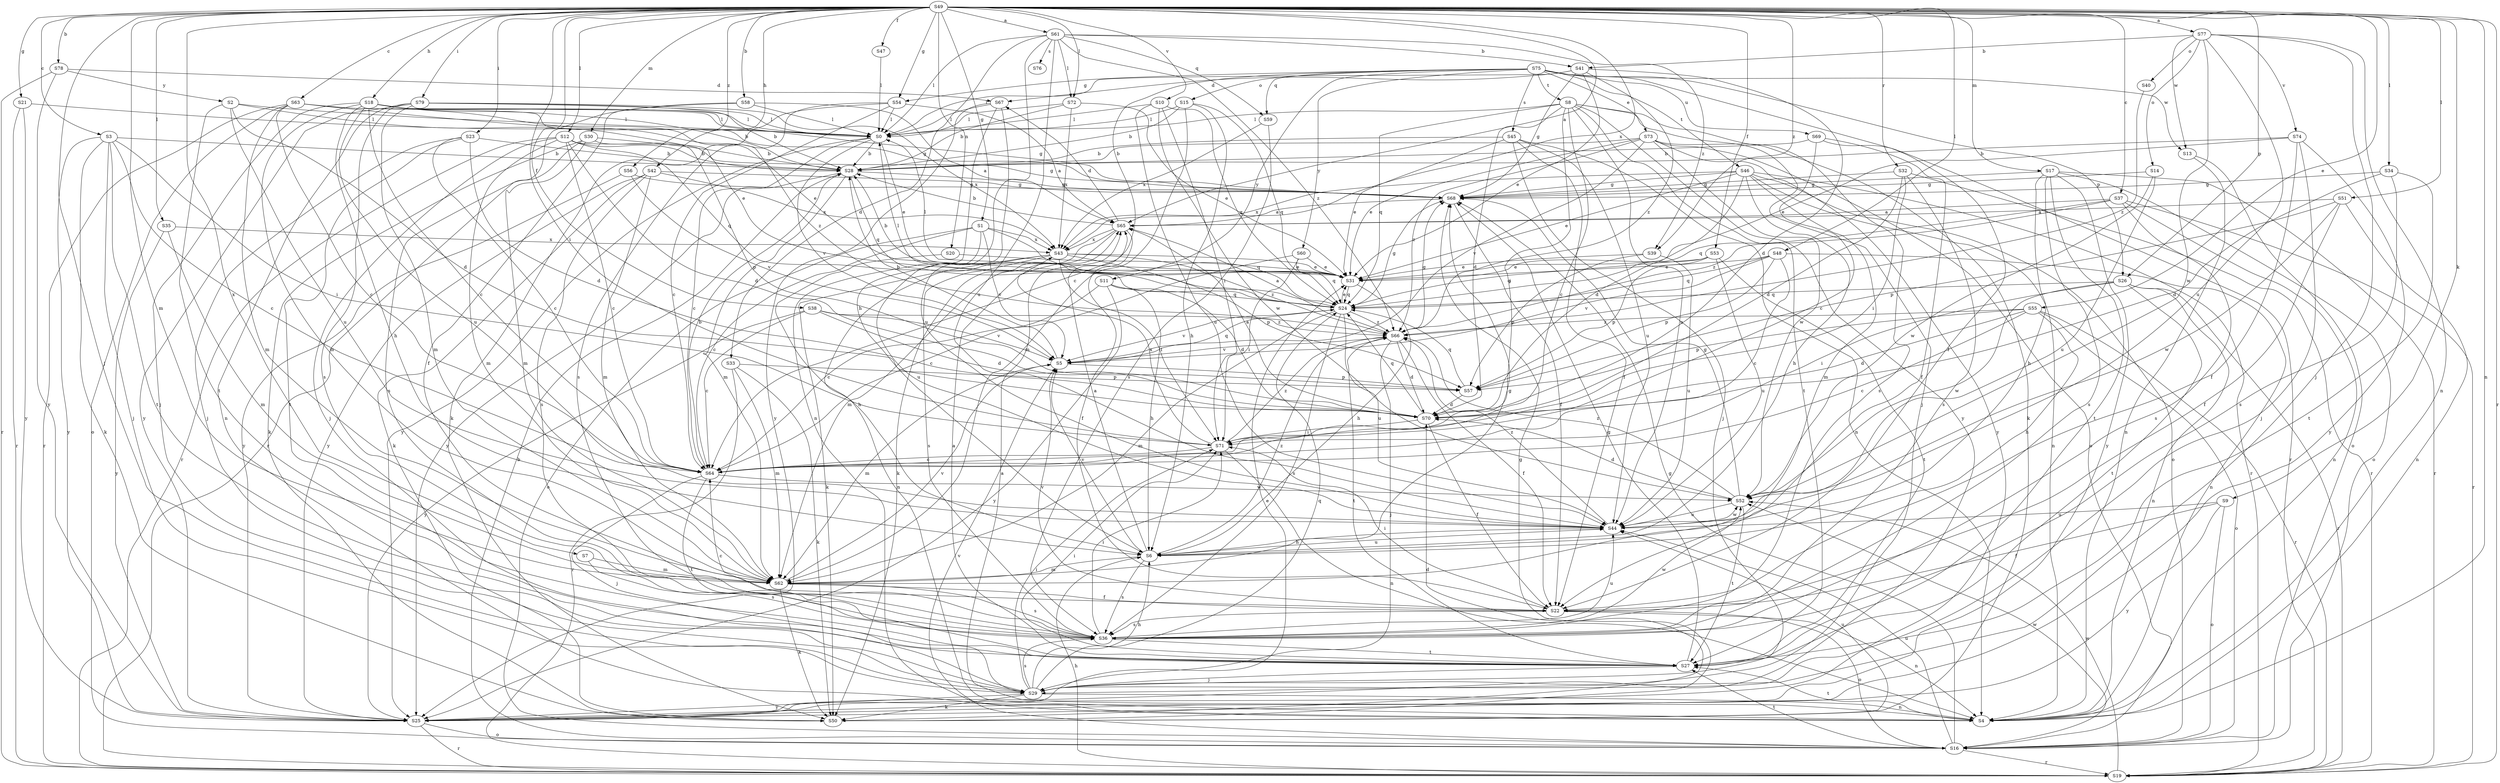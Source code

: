 strict digraph  {
S49;
S75;
S77;
S61;
S65;
S78;
S58;
S41;
S28;
S3;
S37;
S63;
S64;
S33;
S67;
S70;
S55;
S73;
S31;
S47;
S38;
S53;
S22;
S21;
S1;
S54;
S68;
S18;
S42;
S6;
S79;
S23;
S71;
S29;
S9;
S50;
S48;
S51;
S35;
S12;
S34;
S72;
S0;
S30;
S17;
S62;
S20;
S4;
S15;
S40;
S14;
S16;
S26;
S57;
S59;
S24;
S32;
S19;
S45;
S76;
S36;
S8;
S46;
S27;
S69;
S44;
S10;
S74;
S5;
S13;
S52;
S7;
S43;
S60;
S11;
S2;
S25;
S56;
S39;
S66;
S49 -> S77  [label=a];
S49 -> S61  [label=a];
S49 -> S65  [label=a];
S49 -> S78  [label=b];
S49 -> S58  [label=b];
S49 -> S3  [label=c];
S49 -> S37  [label=c];
S49 -> S63  [label=c];
S49 -> S55  [label=e];
S49 -> S47  [label=f];
S49 -> S38  [label=f];
S49 -> S53  [label=f];
S49 -> S21  [label=g];
S49 -> S1  [label=g];
S49 -> S54  [label=g];
S49 -> S18  [label=h];
S49 -> S42  [label=h];
S49 -> S79  [label=i];
S49 -> S23  [label=i];
S49 -> S71  [label=i];
S49 -> S29  [label=j];
S49 -> S9  [label=k];
S49 -> S48  [label=l];
S49 -> S51  [label=l];
S49 -> S35  [label=l];
S49 -> S12  [label=l];
S49 -> S34  [label=l];
S49 -> S72  [label=l];
S49 -> S30  [label=m];
S49 -> S17  [label=m];
S49 -> S62  [label=m];
S49 -> S20  [label=n];
S49 -> S4  [label=n];
S49 -> S26  [label=p];
S49 -> S32  [label=r];
S49 -> S19  [label=r];
S49 -> S10  [label=v];
S49 -> S7  [label=x];
S49 -> S43  [label=x];
S49 -> S56  [label=z];
S49 -> S39  [label=z];
S75 -> S64  [label=c];
S75 -> S73  [label=e];
S75 -> S22  [label=f];
S75 -> S54  [label=g];
S75 -> S15  [label=o];
S75 -> S26  [label=p];
S75 -> S59  [label=q];
S75 -> S45  [label=s];
S75 -> S8  [label=t];
S75 -> S46  [label=t];
S75 -> S69  [label=u];
S75 -> S13  [label=w];
S75 -> S60  [label=y];
S75 -> S11  [label=y];
S77 -> S41  [label=b];
S77 -> S29  [label=j];
S77 -> S4  [label=n];
S77 -> S40  [label=o];
S77 -> S14  [label=o];
S77 -> S44  [label=u];
S77 -> S74  [label=v];
S77 -> S13  [label=w];
S77 -> S52  [label=w];
S61 -> S41  [label=b];
S61 -> S33  [label=d];
S61 -> S6  [label=h];
S61 -> S72  [label=l];
S61 -> S0  [label=l];
S61 -> S59  [label=q];
S61 -> S76  [label=s];
S61 -> S44  [label=u];
S61 -> S39  [label=z];
S61 -> S66  [label=z];
S65 -> S28  [label=b];
S65 -> S67  [label=d];
S65 -> S22  [label=f];
S65 -> S50  [label=k];
S65 -> S62  [label=m];
S65 -> S43  [label=x];
S78 -> S67  [label=d];
S78 -> S19  [label=r];
S78 -> S2  [label=y];
S78 -> S25  [label=y];
S58 -> S65  [label=a];
S58 -> S22  [label=f];
S58 -> S0  [label=l];
S58 -> S19  [label=r];
S41 -> S67  [label=d];
S41 -> S70  [label=d];
S41 -> S31  [label=e];
S41 -> S68  [label=g];
S41 -> S0  [label=l];
S41 -> S66  [label=z];
S28 -> S68  [label=g];
S28 -> S62  [label=m];
S28 -> S24  [label=q];
S28 -> S25  [label=y];
S3 -> S28  [label=b];
S3 -> S64  [label=c];
S3 -> S71  [label=i];
S3 -> S29  [label=j];
S3 -> S50  [label=k];
S3 -> S27  [label=t];
S3 -> S25  [label=y];
S37 -> S65  [label=a];
S37 -> S4  [label=n];
S37 -> S24  [label=q];
S37 -> S19  [label=r];
S37 -> S36  [label=s];
S37 -> S66  [label=z];
S63 -> S64  [label=c];
S63 -> S31  [label=e];
S63 -> S68  [label=g];
S63 -> S0  [label=l];
S63 -> S62  [label=m];
S63 -> S16  [label=o];
S63 -> S19  [label=r];
S64 -> S28  [label=b];
S64 -> S29  [label=j];
S64 -> S27  [label=t];
S64 -> S52  [label=w];
S33 -> S50  [label=k];
S33 -> S62  [label=m];
S33 -> S57  [label=p];
S33 -> S19  [label=r];
S67 -> S0  [label=l];
S67 -> S4  [label=n];
S67 -> S44  [label=u];
S67 -> S25  [label=y];
S70 -> S65  [label=a];
S70 -> S22  [label=f];
S70 -> S71  [label=i];
S70 -> S24  [label=q];
S55 -> S64  [label=c];
S55 -> S70  [label=d];
S55 -> S6  [label=h];
S55 -> S16  [label=o];
S55 -> S57  [label=p];
S55 -> S19  [label=r];
S55 -> S66  [label=z];
S73 -> S28  [label=b];
S73 -> S31  [label=e];
S73 -> S16  [label=o];
S73 -> S36  [label=s];
S73 -> S5  [label=v];
S73 -> S52  [label=w];
S73 -> S25  [label=y];
S73 -> S66  [label=z];
S31 -> S28  [label=b];
S31 -> S6  [label=h];
S31 -> S0  [label=l];
S31 -> S24  [label=q];
S47 -> S0  [label=l];
S38 -> S64  [label=c];
S38 -> S70  [label=d];
S38 -> S5  [label=v];
S38 -> S25  [label=y];
S38 -> S66  [label=z];
S53 -> S31  [label=e];
S53 -> S57  [label=p];
S53 -> S24  [label=q];
S53 -> S27  [label=t];
S53 -> S44  [label=u];
S22 -> S71  [label=i];
S22 -> S4  [label=n];
S22 -> S16  [label=o];
S22 -> S36  [label=s];
S22 -> S5  [label=v];
S21 -> S0  [label=l];
S21 -> S19  [label=r];
S21 -> S25  [label=y];
S1 -> S64  [label=c];
S1 -> S16  [label=o];
S1 -> S24  [label=q];
S1 -> S44  [label=u];
S1 -> S5  [label=v];
S1 -> S43  [label=x];
S54 -> S65  [label=a];
S54 -> S64  [label=c];
S54 -> S50  [label=k];
S54 -> S0  [label=l];
S54 -> S36  [label=s];
S68 -> S65  [label=a];
S68 -> S22  [label=f];
S18 -> S28  [label=b];
S18 -> S64  [label=c];
S18 -> S68  [label=g];
S18 -> S6  [label=h];
S18 -> S29  [label=j];
S18 -> S0  [label=l];
S18 -> S62  [label=m];
S18 -> S44  [label=u];
S18 -> S66  [label=z];
S42 -> S68  [label=g];
S42 -> S50  [label=k];
S42 -> S62  [label=m];
S42 -> S36  [label=s];
S42 -> S43  [label=x];
S42 -> S25  [label=y];
S6 -> S65  [label=a];
S6 -> S62  [label=m];
S6 -> S36  [label=s];
S6 -> S44  [label=u];
S6 -> S5  [label=v];
S6 -> S66  [label=z];
S79 -> S28  [label=b];
S79 -> S0  [label=l];
S79 -> S62  [label=m];
S79 -> S4  [label=n];
S79 -> S36  [label=s];
S79 -> S43  [label=x];
S79 -> S25  [label=y];
S23 -> S28  [label=b];
S23 -> S64  [label=c];
S23 -> S70  [label=d];
S23 -> S29  [label=j];
S23 -> S27  [label=t];
S71 -> S64  [label=c];
S71 -> S4  [label=n];
S71 -> S43  [label=x];
S71 -> S66  [label=z];
S29 -> S6  [label=h];
S29 -> S71  [label=i];
S29 -> S50  [label=k];
S29 -> S4  [label=n];
S29 -> S24  [label=q];
S29 -> S36  [label=s];
S29 -> S25  [label=y];
S9 -> S22  [label=f];
S9 -> S16  [label=o];
S9 -> S44  [label=u];
S9 -> S25  [label=y];
S50 -> S70  [label=d];
S50 -> S68  [label=g];
S50 -> S44  [label=u];
S48 -> S64  [label=c];
S48 -> S31  [label=e];
S48 -> S4  [label=n];
S48 -> S57  [label=p];
S48 -> S24  [label=q];
S48 -> S5  [label=v];
S51 -> S65  [label=a];
S51 -> S22  [label=f];
S51 -> S4  [label=n];
S51 -> S57  [label=p];
S51 -> S52  [label=w];
S35 -> S62  [label=m];
S35 -> S43  [label=x];
S35 -> S25  [label=y];
S12 -> S28  [label=b];
S12 -> S64  [label=c];
S12 -> S70  [label=d];
S12 -> S68  [label=g];
S12 -> S29  [label=j];
S12 -> S62  [label=m];
S12 -> S24  [label=q];
S12 -> S19  [label=r];
S34 -> S70  [label=d];
S34 -> S68  [label=g];
S34 -> S36  [label=s];
S34 -> S27  [label=t];
S72 -> S28  [label=b];
S72 -> S31  [label=e];
S72 -> S0  [label=l];
S72 -> S43  [label=x];
S0 -> S28  [label=b];
S0 -> S64  [label=c];
S0 -> S31  [label=e];
S0 -> S5  [label=v];
S0 -> S25  [label=y];
S30 -> S28  [label=b];
S30 -> S50  [label=k];
S30 -> S62  [label=m];
S30 -> S57  [label=p];
S30 -> S36  [label=s];
S17 -> S68  [label=g];
S17 -> S6  [label=h];
S17 -> S16  [label=o];
S17 -> S19  [label=r];
S17 -> S36  [label=s];
S17 -> S27  [label=t];
S17 -> S25  [label=y];
S62 -> S22  [label=f];
S62 -> S68  [label=g];
S62 -> S50  [label=k];
S62 -> S36  [label=s];
S62 -> S5  [label=v];
S20 -> S31  [label=e];
S20 -> S6  [label=h];
S4 -> S65  [label=a];
S4 -> S27  [label=t];
S15 -> S28  [label=b];
S15 -> S6  [label=h];
S15 -> S0  [label=l];
S15 -> S62  [label=m];
S15 -> S24  [label=q];
S40 -> S66  [label=z];
S14 -> S68  [label=g];
S14 -> S44  [label=u];
S14 -> S52  [label=w];
S16 -> S28  [label=b];
S16 -> S68  [label=g];
S16 -> S19  [label=r];
S16 -> S27  [label=t];
S16 -> S44  [label=u];
S16 -> S5  [label=v];
S16 -> S52  [label=w];
S26 -> S71  [label=i];
S26 -> S4  [label=n];
S26 -> S24  [label=q];
S26 -> S19  [label=r];
S26 -> S27  [label=t];
S26 -> S52  [label=w];
S57 -> S70  [label=d];
S57 -> S24  [label=q];
S59 -> S36  [label=s];
S59 -> S43  [label=x];
S24 -> S31  [label=e];
S24 -> S68  [label=g];
S24 -> S0  [label=l];
S24 -> S62  [label=m];
S24 -> S36  [label=s];
S24 -> S44  [label=u];
S24 -> S5  [label=v];
S24 -> S66  [label=z];
S32 -> S70  [label=d];
S32 -> S68  [label=g];
S32 -> S71  [label=i];
S32 -> S19  [label=r];
S32 -> S36  [label=s];
S19 -> S6  [label=h];
S19 -> S52  [label=w];
S45 -> S28  [label=b];
S45 -> S31  [label=e];
S45 -> S22  [label=f];
S45 -> S29  [label=j];
S45 -> S4  [label=n];
S45 -> S44  [label=u];
S36 -> S64  [label=c];
S36 -> S71  [label=i];
S36 -> S27  [label=t];
S36 -> S44  [label=u];
S36 -> S52  [label=w];
S8 -> S64  [label=c];
S8 -> S70  [label=d];
S8 -> S71  [label=i];
S8 -> S29  [label=j];
S8 -> S50  [label=k];
S8 -> S0  [label=l];
S8 -> S24  [label=q];
S8 -> S27  [label=t];
S8 -> S44  [label=u];
S8 -> S25  [label=y];
S46 -> S70  [label=d];
S46 -> S31  [label=e];
S46 -> S68  [label=g];
S46 -> S6  [label=h];
S46 -> S62  [label=m];
S46 -> S4  [label=n];
S46 -> S16  [label=o];
S46 -> S19  [label=r];
S46 -> S43  [label=x];
S27 -> S65  [label=a];
S27 -> S68  [label=g];
S27 -> S71  [label=i];
S27 -> S29  [label=j];
S69 -> S28  [label=b];
S69 -> S64  [label=c];
S69 -> S22  [label=f];
S69 -> S19  [label=r];
S44 -> S6  [label=h];
S44 -> S52  [label=w];
S44 -> S66  [label=z];
S10 -> S71  [label=i];
S10 -> S0  [label=l];
S10 -> S24  [label=q];
S10 -> S44  [label=u];
S10 -> S52  [label=w];
S74 -> S28  [label=b];
S74 -> S31  [label=e];
S74 -> S22  [label=f];
S74 -> S29  [label=j];
S74 -> S25  [label=y];
S5 -> S28  [label=b];
S5 -> S62  [label=m];
S5 -> S57  [label=p];
S5 -> S24  [label=q];
S13 -> S4  [label=n];
S13 -> S16  [label=o];
S52 -> S70  [label=d];
S52 -> S68  [label=g];
S52 -> S27  [label=t];
S52 -> S44  [label=u];
S52 -> S66  [label=z];
S7 -> S62  [label=m];
S7 -> S36  [label=s];
S43 -> S31  [label=e];
S43 -> S71  [label=i];
S43 -> S50  [label=k];
S43 -> S4  [label=n];
S43 -> S57  [label=p];
S43 -> S36  [label=s];
S43 -> S66  [label=z];
S60 -> S64  [label=c];
S60 -> S31  [label=e];
S60 -> S71  [label=i];
S60 -> S24  [label=q];
S11 -> S64  [label=c];
S11 -> S70  [label=d];
S11 -> S6  [label=h];
S11 -> S24  [label=q];
S11 -> S25  [label=y];
S2 -> S70  [label=d];
S2 -> S31  [label=e];
S2 -> S0  [label=l];
S2 -> S27  [label=t];
S2 -> S44  [label=u];
S25 -> S31  [label=e];
S25 -> S16  [label=o];
S25 -> S19  [label=r];
S56 -> S68  [label=g];
S56 -> S5  [label=v];
S56 -> S25  [label=y];
S39 -> S31  [label=e];
S39 -> S57  [label=p];
S39 -> S44  [label=u];
S66 -> S65  [label=a];
S66 -> S70  [label=d];
S66 -> S22  [label=f];
S66 -> S68  [label=g];
S66 -> S29  [label=j];
S66 -> S27  [label=t];
S66 -> S5  [label=v];
}
